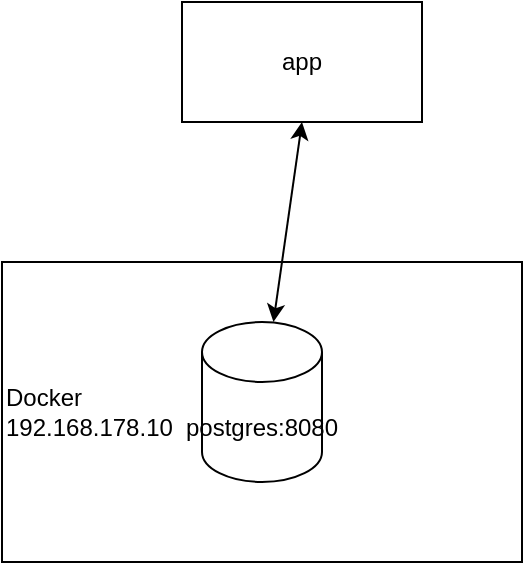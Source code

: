 <mxfile version="20.3.0" type="github">
  <diagram id="GyLMwl0qwMISzNsR8xZV" name="Seite-1">
    <mxGraphModel dx="1426" dy="800" grid="1" gridSize="10" guides="1" tooltips="1" connect="1" arrows="1" fold="1" page="1" pageScale="1" pageWidth="827" pageHeight="1169" math="0" shadow="0">
      <root>
        <mxCell id="0" />
        <mxCell id="1" parent="0" />
        <mxCell id="xMKIrSyRkFCIPuQcGgTb-4" value="Docker&lt;br&gt;192.168.178.10" style="rounded=0;whiteSpace=wrap;html=1;align=left;" vertex="1" parent="1">
          <mxGeometry x="210" y="380" width="260" height="150" as="geometry" />
        </mxCell>
        <mxCell id="xMKIrSyRkFCIPuQcGgTb-1" value="app" style="rounded=0;whiteSpace=wrap;html=1;" vertex="1" parent="1">
          <mxGeometry x="300" y="250" width="120" height="60" as="geometry" />
        </mxCell>
        <mxCell id="xMKIrSyRkFCIPuQcGgTb-2" value="postgres:8080" style="shape=cylinder3;whiteSpace=wrap;html=1;boundedLbl=1;backgroundOutline=1;size=15;" vertex="1" parent="1">
          <mxGeometry x="310" y="410" width="60" height="80" as="geometry" />
        </mxCell>
        <mxCell id="xMKIrSyRkFCIPuQcGgTb-5" value="" style="endArrow=classic;startArrow=classic;html=1;rounded=0;entryX=0.5;entryY=1;entryDx=0;entryDy=0;" edge="1" parent="1" source="xMKIrSyRkFCIPuQcGgTb-2" target="xMKIrSyRkFCIPuQcGgTb-1">
          <mxGeometry width="50" height="50" relative="1" as="geometry">
            <mxPoint x="200" y="610" as="sourcePoint" />
            <mxPoint x="250" y="560" as="targetPoint" />
          </mxGeometry>
        </mxCell>
      </root>
    </mxGraphModel>
  </diagram>
</mxfile>

